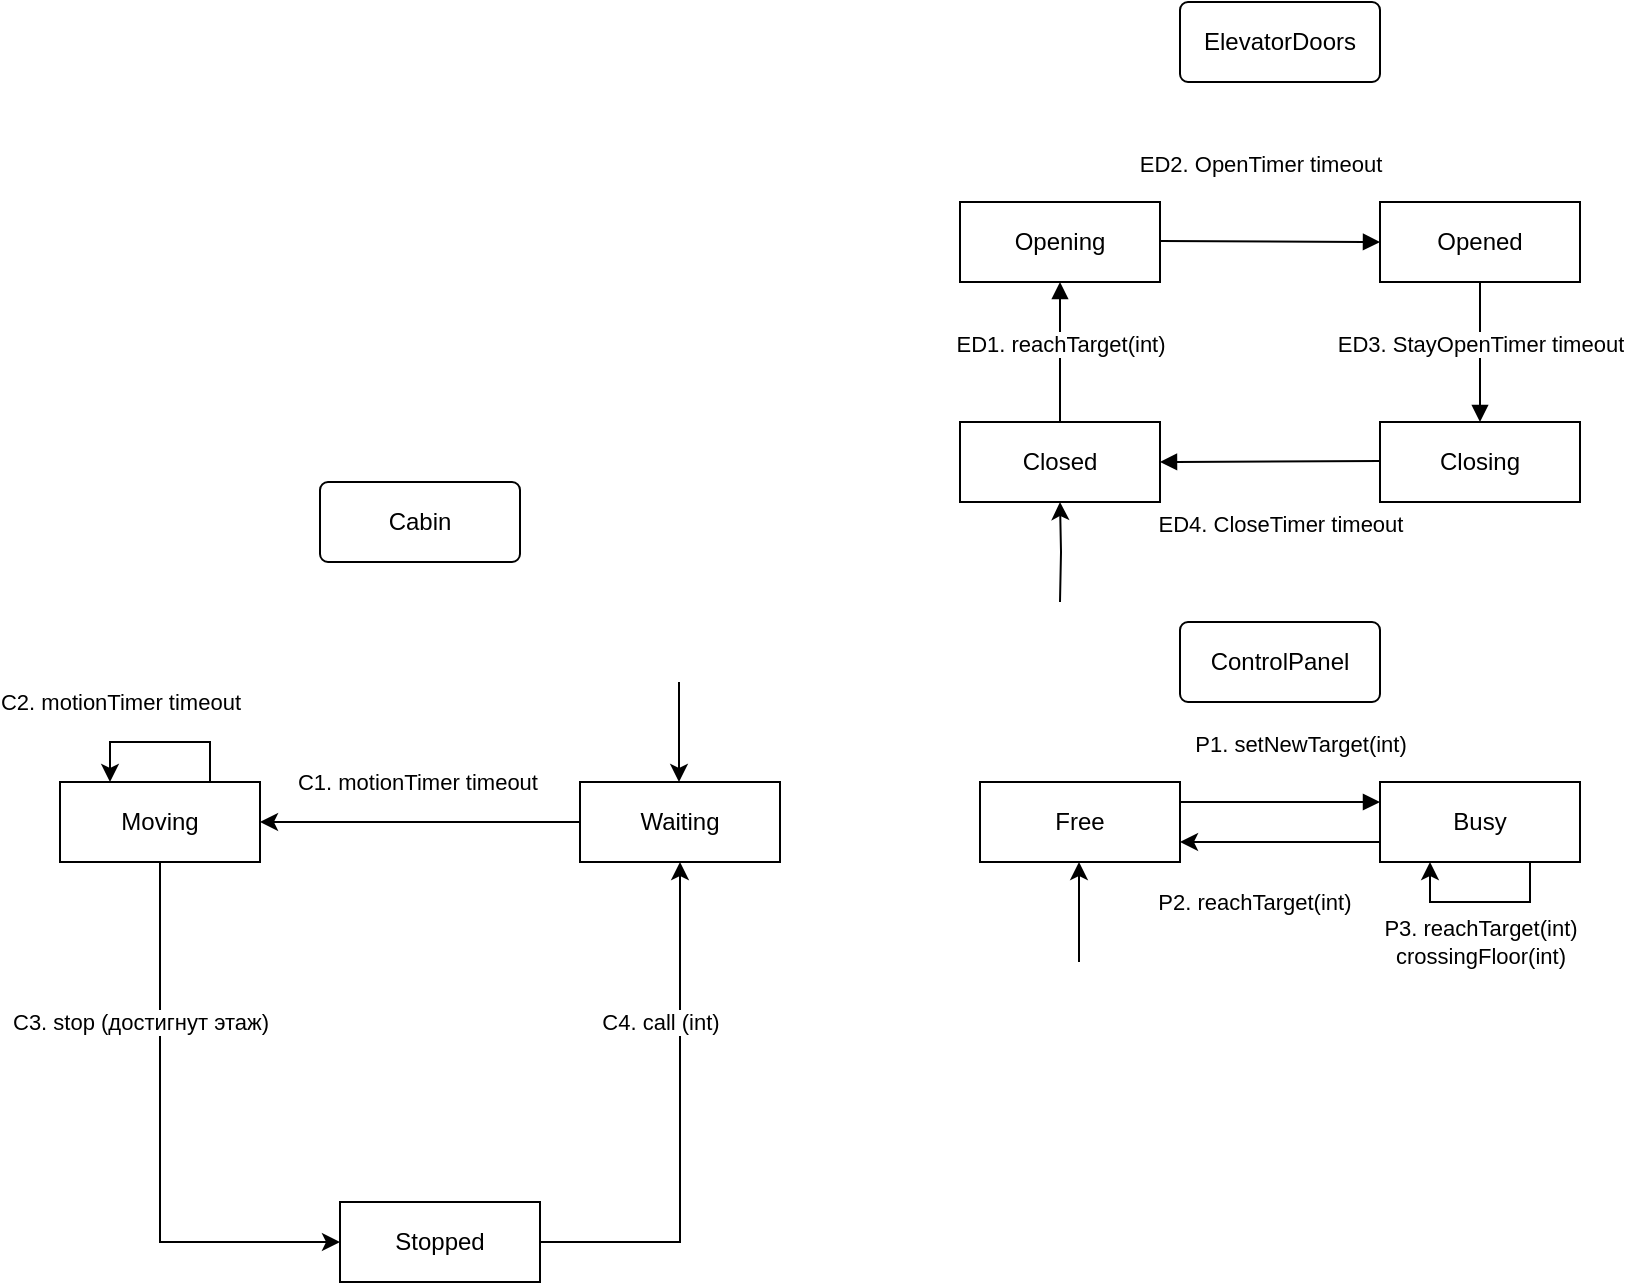 <mxfile version="14.6.13" type="device"><diagram id="LiPtvJv9xogF7GaYn8A5" name="Страница 1"><mxGraphModel dx="2249" dy="816" grid="1" gridSize="10" guides="1" tooltips="1" connect="1" arrows="1" fold="1" page="1" pageScale="1" pageWidth="827" pageHeight="1169" math="0" shadow="0"><root><mxCell id="0"/><mxCell id="1" parent="0"/><mxCell id="nEpGCZMutdWQlY2z7Njy-2" value="ElevatorDoors" style="rounded=1;arcSize=10;whiteSpace=wrap;html=1;align=center;" parent="1" vertex="1"><mxGeometry x="540" y="180" width="100" height="40" as="geometry"/></mxCell><mxCell id="nEpGCZMutdWQlY2z7Njy-3" value="Cabin" style="rounded=1;arcSize=10;whiteSpace=wrap;html=1;align=center;" parent="1" vertex="1"><mxGeometry x="110" y="420" width="100" height="40" as="geometry"/></mxCell><mxCell id="nEpGCZMutdWQlY2z7Njy-4" value="ControlPanel" style="rounded=1;arcSize=10;whiteSpace=wrap;html=1;align=center;" parent="1" vertex="1"><mxGeometry x="540" y="490" width="100" height="40" as="geometry"/></mxCell><mxCell id="nEpGCZMutdWQlY2z7Njy-26" style="edgeStyle=orthogonalEdgeStyle;rounded=0;orthogonalLoop=1;jettySize=auto;html=1;exitX=0.5;exitY=1;exitDx=0;exitDy=0;entryX=0;entryY=0.5;entryDx=0;entryDy=0;" parent="1" source="nEpGCZMutdWQlY2z7Njy-5" target="nEpGCZMutdWQlY2z7Njy-7" edge="1"><mxGeometry relative="1" as="geometry"/></mxCell><mxCell id="2UVONbIWDtuvQlDcxAlK-2" value="C3. stop (достигнут этаж)" style="edgeLabel;html=1;align=center;verticalAlign=middle;resizable=0;points=[];" parent="nEpGCZMutdWQlY2z7Njy-26" vertex="1" connectable="0"><mxGeometry x="-0.521" y="-3" relative="1" as="geometry"><mxPoint x="-7" y="13" as="offset"/></mxGeometry></mxCell><mxCell id="nEpGCZMutdWQlY2z7Njy-5" value="Moving" style="rounded=0;arcSize=10;whiteSpace=wrap;html=1;align=center;" parent="1" vertex="1"><mxGeometry x="-20" y="570" width="100" height="40" as="geometry"/></mxCell><mxCell id="nEpGCZMutdWQlY2z7Njy-25" value="C1. motionTimer timeout&amp;nbsp;" style="edgeStyle=orthogonalEdgeStyle;rounded=0;orthogonalLoop=1;jettySize=auto;html=1;exitX=0;exitY=0.5;exitDx=0;exitDy=0;" parent="1" source="nEpGCZMutdWQlY2z7Njy-6" target="nEpGCZMutdWQlY2z7Njy-5" edge="1"><mxGeometry y="-20" relative="1" as="geometry"><mxPoint as="offset"/></mxGeometry></mxCell><mxCell id="nEpGCZMutdWQlY2z7Njy-6" value="Waiting" style="rounded=0;arcSize=10;whiteSpace=wrap;html=1;align=center;" parent="1" vertex="1"><mxGeometry x="240" y="570" width="100" height="40" as="geometry"/></mxCell><mxCell id="nEpGCZMutdWQlY2z7Njy-24" value="C4. call (int)" style="edgeStyle=orthogonalEdgeStyle;rounded=0;orthogonalLoop=1;jettySize=auto;html=1;exitX=1;exitY=0.5;exitDx=0;exitDy=0;entryX=0.5;entryY=1;entryDx=0;entryDy=0;" parent="1" source="nEpGCZMutdWQlY2z7Njy-7" target="nEpGCZMutdWQlY2z7Njy-6" edge="1"><mxGeometry x="0.385" y="10" relative="1" as="geometry"><mxPoint as="offset"/></mxGeometry></mxCell><mxCell id="nEpGCZMutdWQlY2z7Njy-7" value="Stopped" style="rounded=0;arcSize=10;whiteSpace=wrap;html=1;align=center;" parent="1" vertex="1"><mxGeometry x="120" y="780" width="100" height="40" as="geometry"/></mxCell><mxCell id="nEpGCZMutdWQlY2z7Njy-8" value="Free" style="rounded=0;arcSize=10;whiteSpace=wrap;html=1;align=center;" parent="1" vertex="1"><mxGeometry x="440" y="570" width="100" height="40" as="geometry"/></mxCell><mxCell id="nEpGCZMutdWQlY2z7Njy-20" value="P2. reachTarget(int)&amp;nbsp;&amp;nbsp;" style="edgeStyle=orthogonalEdgeStyle;rounded=0;orthogonalLoop=1;jettySize=auto;html=1;exitX=0;exitY=0.75;exitDx=0;exitDy=0;entryX=1;entryY=0.75;entryDx=0;entryDy=0;" parent="1" source="nEpGCZMutdWQlY2z7Njy-9" target="nEpGCZMutdWQlY2z7Njy-8" edge="1"><mxGeometry x="0.2" y="30" relative="1" as="geometry"><mxPoint as="offset"/></mxGeometry></mxCell><mxCell id="nEpGCZMutdWQlY2z7Njy-9" value="Busy" style="rounded=0;arcSize=10;whiteSpace=wrap;html=1;align=center;" parent="1" vertex="1"><mxGeometry x="640" y="570" width="100" height="40" as="geometry"/></mxCell><mxCell id="nEpGCZMutdWQlY2z7Njy-10" value="Opening" style="rounded=0;arcSize=10;whiteSpace=wrap;html=1;align=center;" parent="1" vertex="1"><mxGeometry x="430" y="280" width="100" height="40" as="geometry"/></mxCell><mxCell id="nEpGCZMutdWQlY2z7Njy-11" value="Opened" style="rounded=0;arcSize=10;whiteSpace=wrap;html=1;align=center;" parent="1" vertex="1"><mxGeometry x="640" y="280" width="100" height="40" as="geometry"/></mxCell><mxCell id="nEpGCZMutdWQlY2z7Njy-12" value="Closing" style="rounded=0;arcSize=10;whiteSpace=wrap;html=1;align=center;" parent="1" vertex="1"><mxGeometry x="640" y="390" width="100" height="40" as="geometry"/></mxCell><mxCell id="nEpGCZMutdWQlY2z7Njy-21" style="edgeStyle=orthogonalEdgeStyle;rounded=0;orthogonalLoop=1;jettySize=auto;html=1;entryX=0.5;entryY=1;entryDx=0;entryDy=0;" parent="1" target="nEpGCZMutdWQlY2z7Njy-13" edge="1"><mxGeometry relative="1" as="geometry"><mxPoint x="520" y="440" as="targetPoint"/><mxPoint x="480" y="480" as="sourcePoint"/></mxGeometry></mxCell><mxCell id="nEpGCZMutdWQlY2z7Njy-13" value="Closed" style="rounded=0;arcSize=10;whiteSpace=wrap;html=1;align=center;" parent="1" vertex="1"><mxGeometry x="430" y="390" width="100" height="40" as="geometry"/></mxCell><mxCell id="nEpGCZMutdWQlY2z7Njy-14" value="ED2. OpenTimer timeout" style="html=1;verticalAlign=bottom;endArrow=block;entryX=0;entryY=0.5;entryDx=0;entryDy=0;" parent="1" target="nEpGCZMutdWQlY2z7Njy-11" edge="1"><mxGeometry x="-0.093" y="30" width="80" relative="1" as="geometry"><mxPoint x="530" y="299.5" as="sourcePoint"/><mxPoint x="610" y="299.5" as="targetPoint"/><mxPoint as="offset"/></mxGeometry></mxCell><mxCell id="nEpGCZMutdWQlY2z7Njy-15" value="ED4. CloseTimer timeout" style="html=1;verticalAlign=bottom;endArrow=block;" parent="1" edge="1"><mxGeometry x="-0.088" y="40" width="80" relative="1" as="geometry"><mxPoint x="640" y="409.5" as="sourcePoint"/><mxPoint x="530" y="410" as="targetPoint"/><mxPoint as="offset"/></mxGeometry></mxCell><mxCell id="nEpGCZMutdWQlY2z7Njy-16" value="ED3.&amp;nbsp;StayOpenTimer timeout" style="html=1;verticalAlign=bottom;endArrow=block;exitX=0.5;exitY=1;exitDx=0;exitDy=0;" parent="1" source="nEpGCZMutdWQlY2z7Njy-11" edge="1"><mxGeometry x="0.143" width="80" relative="1" as="geometry"><mxPoint x="640" y="350" as="sourcePoint"/><mxPoint x="690" y="390" as="targetPoint"/><mxPoint as="offset"/></mxGeometry></mxCell><mxCell id="nEpGCZMutdWQlY2z7Njy-17" value="ED1. reachTarget(int)" style="html=1;verticalAlign=bottom;endArrow=block;exitX=0.5;exitY=0;exitDx=0;exitDy=0;entryX=0.5;entryY=1;entryDx=0;entryDy=0;" parent="1" source="nEpGCZMutdWQlY2z7Njy-13" target="nEpGCZMutdWQlY2z7Njy-10" edge="1"><mxGeometry x="-0.143" width="80" relative="1" as="geometry"><mxPoint x="479.5" y="320" as="sourcePoint"/><mxPoint x="479.5" y="390" as="targetPoint"/><mxPoint as="offset"/></mxGeometry></mxCell><mxCell id="nEpGCZMutdWQlY2z7Njy-18" style="edgeStyle=orthogonalEdgeStyle;rounded=0;orthogonalLoop=1;jettySize=auto;html=1;exitX=0.75;exitY=1;exitDx=0;exitDy=0;entryX=0.25;entryY=1;entryDx=0;entryDy=0;" parent="1" source="nEpGCZMutdWQlY2z7Njy-9" target="nEpGCZMutdWQlY2z7Njy-9" edge="1"><mxGeometry relative="1" as="geometry"/></mxCell><mxCell id="2UVONbIWDtuvQlDcxAlK-10" value="P3. reachTarget(int)&lt;br&gt;crossingFloor(int)&lt;br&gt;" style="edgeLabel;html=1;align=center;verticalAlign=middle;resizable=0;points=[];" parent="nEpGCZMutdWQlY2z7Njy-18" vertex="1" connectable="0"><mxGeometry x="0.333" y="-3" relative="1" as="geometry"><mxPoint x="15" y="23" as="offset"/></mxGeometry></mxCell><mxCell id="nEpGCZMutdWQlY2z7Njy-19" value="P1. setNewTarget(int)" style="html=1;verticalAlign=bottom;endArrow=block;entryX=0;entryY=0.25;entryDx=0;entryDy=0;" parent="1" target="nEpGCZMutdWQlY2z7Njy-9" edge="1"><mxGeometry x="0.2" y="20" width="80" relative="1" as="geometry"><mxPoint x="540" y="580" as="sourcePoint"/><mxPoint x="620" y="580" as="targetPoint"/><mxPoint as="offset"/></mxGeometry></mxCell><mxCell id="nEpGCZMutdWQlY2z7Njy-22" style="edgeStyle=orthogonalEdgeStyle;rounded=0;orthogonalLoop=1;jettySize=auto;html=1;entryX=0.5;entryY=1;entryDx=0;entryDy=0;" parent="1" edge="1"><mxGeometry relative="1" as="geometry"><mxPoint x="489.5" y="610" as="targetPoint"/><mxPoint x="489.5" y="660" as="sourcePoint"/></mxGeometry></mxCell><mxCell id="nEpGCZMutdWQlY2z7Njy-23" style="edgeStyle=orthogonalEdgeStyle;rounded=0;orthogonalLoop=1;jettySize=auto;html=1;entryX=0.5;entryY=1;entryDx=0;entryDy=0;startArrow=classic;startFill=1;endArrow=none;endFill=0;" parent="1" source="nEpGCZMutdWQlY2z7Njy-6" edge="1"><mxGeometry relative="1" as="geometry"><mxPoint x="289.5" y="520" as="targetPoint"/><mxPoint x="289.5" y="570" as="sourcePoint"/></mxGeometry></mxCell><mxCell id="nEpGCZMutdWQlY2z7Njy-27" value="C2. motionTimer timeout" style="edgeStyle=orthogonalEdgeStyle;rounded=0;orthogonalLoop=1;jettySize=auto;html=1;exitX=0.75;exitY=0;exitDx=0;exitDy=0;entryX=0.25;entryY=0;entryDx=0;entryDy=0;" parent="1" source="nEpGCZMutdWQlY2z7Njy-5" target="nEpGCZMutdWQlY2z7Njy-5" edge="1"><mxGeometry x="0.444" y="-20" relative="1" as="geometry"><Array as="points"><mxPoint x="55" y="550"/><mxPoint x="5" y="550"/></Array><mxPoint as="offset"/></mxGeometry></mxCell></root></mxGraphModel></diagram></mxfile>